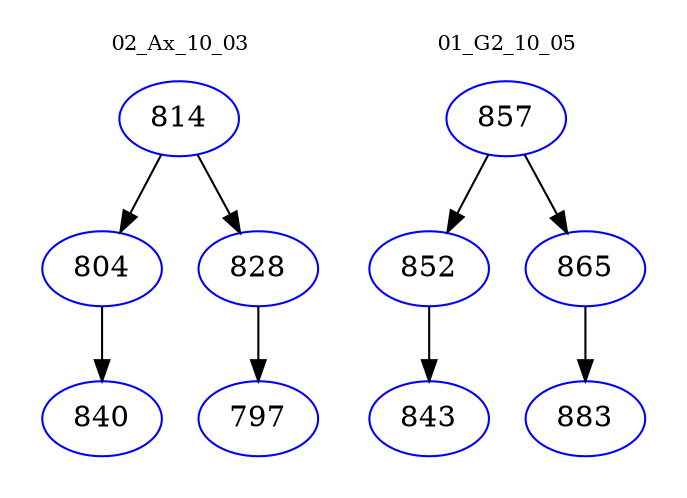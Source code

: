 digraph{
subgraph cluster_0 {
color = white
label = "02_Ax_10_03";
fontsize=10;
T0_814 [label="814", color="blue"]
T0_814 -> T0_804 [color="black"]
T0_804 [label="804", color="blue"]
T0_804 -> T0_840 [color="black"]
T0_840 [label="840", color="blue"]
T0_814 -> T0_828 [color="black"]
T0_828 [label="828", color="blue"]
T0_828 -> T0_797 [color="black"]
T0_797 [label="797", color="blue"]
}
subgraph cluster_1 {
color = white
label = "01_G2_10_05";
fontsize=10;
T1_857 [label="857", color="blue"]
T1_857 -> T1_852 [color="black"]
T1_852 [label="852", color="blue"]
T1_852 -> T1_843 [color="black"]
T1_843 [label="843", color="blue"]
T1_857 -> T1_865 [color="black"]
T1_865 [label="865", color="blue"]
T1_865 -> T1_883 [color="black"]
T1_883 [label="883", color="blue"]
}
}
